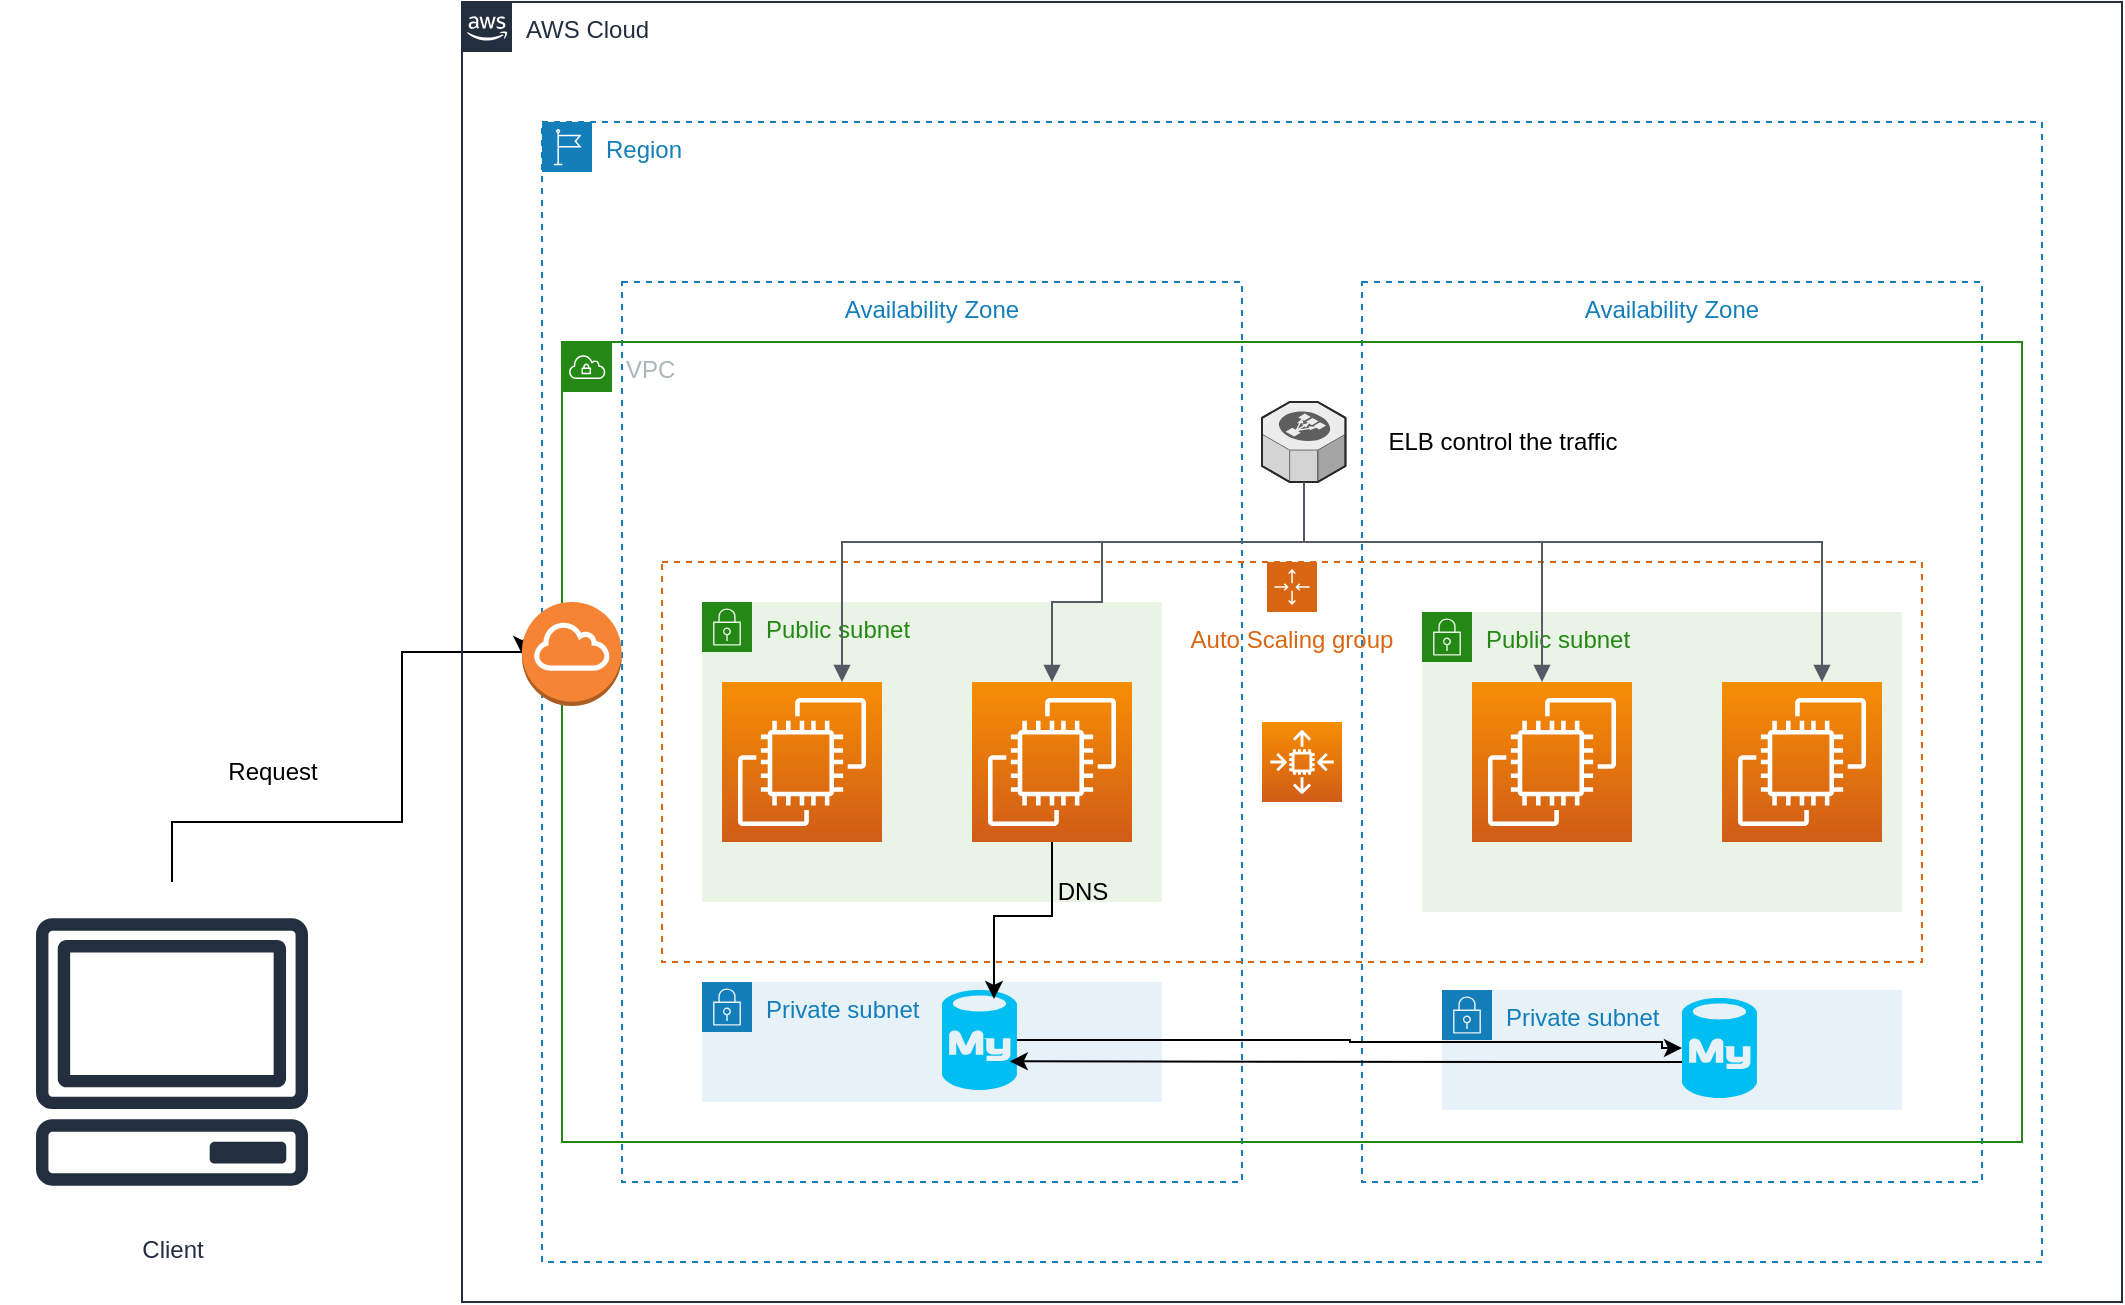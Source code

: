 <mxfile version="20.5.3" type="device"><diagram id="kaYglyXW6PluUf4Iajvm" name="페이지-1"><mxGraphModel dx="2249" dy="794" grid="1" gridSize="10" guides="1" tooltips="1" connect="1" arrows="1" fold="1" page="1" pageScale="1" pageWidth="827" pageHeight="1169" math="0" shadow="0"><root><mxCell id="0"/><mxCell id="1" parent="0"/><mxCell id="7XGdOq389biqNqkdUZem-40" style="edgeStyle=orthogonalEdgeStyle;rounded=0;orthogonalLoop=1;jettySize=auto;html=1;entryX=0;entryY=0.5;entryDx=0;entryDy=0;entryPerimeter=0;" edge="1" parent="1" source="7XGdOq389biqNqkdUZem-1" target="7XGdOq389biqNqkdUZem-42"><mxGeometry relative="1" as="geometry"><Array as="points"><mxPoint x="-725" y="670"/><mxPoint x="-610" y="670"/><mxPoint x="-610" y="585"/></Array></mxGeometry></mxCell><mxCell id="7XGdOq389biqNqkdUZem-1" value="Client" style="sketch=0;outlineConnect=0;fontColor=#232F3E;gradientColor=none;strokeColor=#232F3E;fillColor=#ffffff;dashed=0;verticalLabelPosition=bottom;verticalAlign=top;align=center;html=1;fontSize=12;fontStyle=0;aspect=fixed;shape=mxgraph.aws4.resourceIcon;resIcon=mxgraph.aws4.client;" vertex="1" parent="1"><mxGeometry x="-810" y="700" width="170" height="170" as="geometry"/></mxCell><mxCell id="7XGdOq389biqNqkdUZem-2" value="AWS Cloud" style="points=[[0,0],[0.25,0],[0.5,0],[0.75,0],[1,0],[1,0.25],[1,0.5],[1,0.75],[1,1],[0.75,1],[0.5,1],[0.25,1],[0,1],[0,0.75],[0,0.5],[0,0.25]];outlineConnect=0;gradientColor=none;html=1;whiteSpace=wrap;fontSize=12;fontStyle=0;container=0;pointerEvents=0;collapsible=0;recursiveResize=0;shape=mxgraph.aws4.group;grIcon=mxgraph.aws4.group_aws_cloud_alt;strokeColor=#232F3E;fillColor=none;verticalAlign=top;align=left;spacingLeft=30;fontColor=#232F3E;dashed=0;" vertex="1" parent="1"><mxGeometry x="-580" y="260" width="830" height="650" as="geometry"/></mxCell><mxCell id="7XGdOq389biqNqkdUZem-4" value="Region" style="points=[[0,0],[0.25,0],[0.5,0],[0.75,0],[1,0],[1,0.25],[1,0.5],[1,0.75],[1,1],[0.75,1],[0.5,1],[0.25,1],[0,1],[0,0.75],[0,0.5],[0,0.25]];outlineConnect=0;gradientColor=none;html=1;whiteSpace=wrap;fontSize=12;fontStyle=0;container=0;pointerEvents=0;collapsible=0;recursiveResize=0;shape=mxgraph.aws4.group;grIcon=mxgraph.aws4.group_region;strokeColor=#147EBA;fillColor=none;verticalAlign=top;align=left;spacingLeft=30;fontColor=#147EBA;dashed=1;" vertex="1" parent="1"><mxGeometry x="-540" y="320" width="750" height="570" as="geometry"/></mxCell><mxCell id="7XGdOq389biqNqkdUZem-3" value="Availability Zone" style="fillColor=none;strokeColor=#147EBA;dashed=1;verticalAlign=top;fontStyle=0;fontColor=#147EBA;container=0;" vertex="1" parent="1"><mxGeometry x="-500" y="400" width="310" height="450" as="geometry"/></mxCell><mxCell id="7XGdOq389biqNqkdUZem-5" value="Availability Zone" style="fillColor=none;strokeColor=#147EBA;dashed=1;verticalAlign=top;fontStyle=0;fontColor=#147EBA;container=0;" vertex="1" parent="1"><mxGeometry x="-130" y="400" width="310" height="450" as="geometry"/></mxCell><mxCell id="7XGdOq389biqNqkdUZem-6" value="VPC" style="points=[[0,0],[0.25,0],[0.5,0],[0.75,0],[1,0],[1,0.25],[1,0.5],[1,0.75],[1,1],[0.75,1],[0.5,1],[0.25,1],[0,1],[0,0.75],[0,0.5],[0,0.25]];outlineConnect=0;gradientColor=none;html=1;whiteSpace=wrap;fontSize=12;fontStyle=0;container=0;pointerEvents=0;collapsible=0;recursiveResize=0;shape=mxgraph.aws4.group;grIcon=mxgraph.aws4.group_vpc;strokeColor=#248814;fillColor=none;verticalAlign=top;align=left;spacingLeft=30;fontColor=#AAB7B8;dashed=0;" vertex="1" parent="1"><mxGeometry x="-530" y="430" width="730" height="400" as="geometry"/></mxCell><mxCell id="7XGdOq389biqNqkdUZem-15" value="" style="verticalLabelPosition=bottom;html=1;verticalAlign=top;strokeWidth=1;align=center;outlineConnect=0;dashed=0;outlineConnect=0;shape=mxgraph.aws3d.elasticLoadBalancing;fillColor=#ECECEC;strokeColor=#5E5E5E;aspect=fixed;container=0;" vertex="1" parent="1"><mxGeometry x="-180" y="460" width="41.74" height="40" as="geometry"/></mxCell><mxCell id="7XGdOq389biqNqkdUZem-16" value="" style="group" vertex="1" connectable="0" parent="1"><mxGeometry x="-480" y="540" width="630" height="200" as="geometry"/></mxCell><mxCell id="7XGdOq389biqNqkdUZem-27" value="Public subnet" style="points=[[0,0],[0.25,0],[0.5,0],[0.75,0],[1,0],[1,0.25],[1,0.5],[1,0.75],[1,1],[0.75,1],[0.5,1],[0.25,1],[0,1],[0,0.75],[0,0.5],[0,0.25]];outlineConnect=0;gradientColor=none;html=1;whiteSpace=wrap;fontSize=12;fontStyle=0;container=1;pointerEvents=0;collapsible=0;recursiveResize=0;shape=mxgraph.aws4.group;grIcon=mxgraph.aws4.group_security_group;grStroke=0;strokeColor=#248814;fillColor=#E9F3E6;verticalAlign=top;align=left;spacingLeft=30;fontColor=#248814;dashed=0;" vertex="1" parent="7XGdOq389biqNqkdUZem-16"><mxGeometry x="380" y="25" width="240" height="150" as="geometry"/></mxCell><mxCell id="7XGdOq389biqNqkdUZem-26" value="Public subnet" style="points=[[0,0],[0.25,0],[0.5,0],[0.75,0],[1,0],[1,0.25],[1,0.5],[1,0.75],[1,1],[0.75,1],[0.5,1],[0.25,1],[0,1],[0,0.75],[0,0.5],[0,0.25]];outlineConnect=0;gradientColor=none;html=1;whiteSpace=wrap;fontSize=12;fontStyle=0;container=1;pointerEvents=0;collapsible=0;recursiveResize=0;shape=mxgraph.aws4.group;grIcon=mxgraph.aws4.group_security_group;grStroke=0;strokeColor=#248814;fillColor=#E9F3E6;verticalAlign=top;align=left;spacingLeft=30;fontColor=#248814;dashed=0;" vertex="1" parent="7XGdOq389biqNqkdUZem-16"><mxGeometry x="20" y="20" width="230" height="150" as="geometry"/></mxCell><mxCell id="7XGdOq389biqNqkdUZem-10" value="" style="sketch=0;points=[[0,0,0],[0.25,0,0],[0.5,0,0],[0.75,0,0],[1,0,0],[0,1,0],[0.25,1,0],[0.5,1,0],[0.75,1,0],[1,1,0],[0,0.25,0],[0,0.5,0],[0,0.75,0],[1,0.25,0],[1,0.5,0],[1,0.75,0]];outlineConnect=0;fontColor=#232F3E;gradientColor=#F78E04;gradientDirection=north;fillColor=#D05C17;strokeColor=#ffffff;dashed=0;verticalLabelPosition=bottom;verticalAlign=top;align=center;html=1;fontSize=12;fontStyle=0;aspect=fixed;shape=mxgraph.aws4.resourceIcon;resIcon=mxgraph.aws4.ec2;container=0;" vertex="1" parent="7XGdOq389biqNqkdUZem-16"><mxGeometry x="155" y="60" width="80" height="80" as="geometry"/></mxCell><mxCell id="7XGdOq389biqNqkdUZem-11" value="" style="sketch=0;points=[[0,0,0],[0.25,0,0],[0.5,0,0],[0.75,0,0],[1,0,0],[0,1,0],[0.25,1,0],[0.5,1,0],[0.75,1,0],[1,1,0],[0,0.25,0],[0,0.5,0],[0,0.75,0],[1,0.25,0],[1,0.5,0],[1,0.75,0]];outlineConnect=0;fontColor=#232F3E;gradientColor=#F78E04;gradientDirection=north;fillColor=#D05C17;strokeColor=#ffffff;dashed=0;verticalLabelPosition=bottom;verticalAlign=top;align=center;html=1;fontSize=12;fontStyle=0;aspect=fixed;shape=mxgraph.aws4.resourceIcon;resIcon=mxgraph.aws4.ec2;container=0;" vertex="1" parent="7XGdOq389biqNqkdUZem-16"><mxGeometry x="405" y="60" width="80" height="80" as="geometry"/></mxCell><mxCell id="7XGdOq389biqNqkdUZem-12" value="" style="sketch=0;points=[[0,0,0],[0.25,0,0],[0.5,0,0],[0.75,0,0],[1,0,0],[0,1,0],[0.25,1,0],[0.5,1,0],[0.75,1,0],[1,1,0],[0,0.25,0],[0,0.5,0],[0,0.75,0],[1,0.25,0],[1,0.5,0],[1,0.75,0]];outlineConnect=0;fontColor=#232F3E;gradientColor=#F78E04;gradientDirection=north;fillColor=#D05C17;strokeColor=#ffffff;dashed=0;verticalLabelPosition=bottom;verticalAlign=top;align=center;html=1;fontSize=12;fontStyle=0;aspect=fixed;shape=mxgraph.aws4.resourceIcon;resIcon=mxgraph.aws4.ec2;container=0;" vertex="1" parent="7XGdOq389biqNqkdUZem-16"><mxGeometry x="530" y="60" width="80" height="80" as="geometry"/></mxCell><mxCell id="7XGdOq389biqNqkdUZem-9" value="" style="sketch=0;points=[[0,0,0],[0.25,0,0],[0.5,0,0],[0.75,0,0],[1,0,0],[0,1,0],[0.25,1,0],[0.5,1,0],[0.75,1,0],[1,1,0],[0,0.25,0],[0,0.5,0],[0,0.75,0],[1,0.25,0],[1,0.5,0],[1,0.75,0]];outlineConnect=0;fontColor=#232F3E;gradientColor=#F78E04;gradientDirection=north;fillColor=#D05C17;strokeColor=#ffffff;dashed=0;verticalLabelPosition=bottom;verticalAlign=top;align=center;html=1;fontSize=12;fontStyle=0;aspect=fixed;shape=mxgraph.aws4.resourceIcon;resIcon=mxgraph.aws4.ec2;container=0;" vertex="1" parent="7XGdOq389biqNqkdUZem-16"><mxGeometry x="30" y="60" width="80" height="80" as="geometry"/></mxCell><mxCell id="7XGdOq389biqNqkdUZem-7" value="Auto Scaling group" style="points=[[0,0],[0.25,0],[0.5,0],[0.75,0],[1,0],[1,0.25],[1,0.5],[1,0.75],[1,1],[0.75,1],[0.5,1],[0.25,1],[0,1],[0,0.75],[0,0.5],[0,0.25]];outlineConnect=0;gradientColor=none;html=1;whiteSpace=wrap;fontSize=12;fontStyle=0;container=0;pointerEvents=0;collapsible=0;recursiveResize=0;shape=mxgraph.aws4.groupCenter;grIcon=mxgraph.aws4.group_auto_scaling_group;grStroke=1;strokeColor=#D86613;fillColor=none;verticalAlign=top;align=center;fontColor=#D86613;dashed=1;spacingTop=25;" vertex="1" parent="7XGdOq389biqNqkdUZem-16"><mxGeometry width="630" height="200" as="geometry"/></mxCell><mxCell id="7XGdOq389biqNqkdUZem-14" value="" style="sketch=0;points=[[0,0,0],[0.25,0,0],[0.5,0,0],[0.75,0,0],[1,0,0],[0,1,0],[0.25,1,0],[0.5,1,0],[0.75,1,0],[1,1,0],[0,0.25,0],[0,0.5,0],[0,0.75,0],[1,0.25,0],[1,0.5,0],[1,0.75,0]];outlineConnect=0;fontColor=#232F3E;gradientColor=#F78E04;gradientDirection=north;fillColor=#D05C17;strokeColor=#ffffff;dashed=0;verticalLabelPosition=bottom;verticalAlign=top;align=center;html=1;fontSize=12;fontStyle=0;aspect=fixed;shape=mxgraph.aws4.resourceIcon;resIcon=mxgraph.aws4.auto_scaling2;container=0;" vertex="1" parent="7XGdOq389biqNqkdUZem-16"><mxGeometry x="300" y="80" width="40" height="40" as="geometry"/></mxCell><mxCell id="7XGdOq389biqNqkdUZem-38" value="DNS" style="text;html=1;resizable=0;autosize=1;align=center;verticalAlign=middle;points=[];fillColor=none;strokeColor=none;rounded=0;" vertex="1" parent="7XGdOq389biqNqkdUZem-16"><mxGeometry x="185" y="150" width="50" height="30" as="geometry"/></mxCell><mxCell id="7XGdOq389biqNqkdUZem-20" value="" style="edgeStyle=orthogonalEdgeStyle;html=1;endArrow=none;elbow=vertical;startArrow=block;startFill=1;strokeColor=#545B64;rounded=0;exitX=0.75;exitY=0;exitDx=0;exitDy=0;exitPerimeter=0;" edge="1" parent="1" source="7XGdOq389biqNqkdUZem-9" target="7XGdOq389biqNqkdUZem-15"><mxGeometry width="100" relative="1" as="geometry"><mxPoint x="-370" y="500" as="sourcePoint"/><mxPoint x="-270" y="500" as="targetPoint"/><Array as="points"><mxPoint x="-390" y="530"/><mxPoint x="-159" y="530"/></Array></mxGeometry></mxCell><mxCell id="7XGdOq389biqNqkdUZem-21" value="" style="edgeStyle=orthogonalEdgeStyle;html=1;endArrow=none;elbow=vertical;startArrow=block;startFill=1;strokeColor=#545B64;rounded=0;" edge="1" parent="1" source="7XGdOq389biqNqkdUZem-11"><mxGeometry width="100" relative="1" as="geometry"><mxPoint x="-266" y="600" as="sourcePoint"/><mxPoint x="-40" y="530" as="targetPoint"/><Array as="points"><mxPoint x="-40" y="530"/></Array></mxGeometry></mxCell><mxCell id="7XGdOq389biqNqkdUZem-23" value="" style="edgeStyle=orthogonalEdgeStyle;html=1;endArrow=none;elbow=vertical;startArrow=block;startFill=1;strokeColor=#545B64;rounded=0;" edge="1" parent="1" source="7XGdOq389biqNqkdUZem-12" target="7XGdOq389biqNqkdUZem-15"><mxGeometry width="100" relative="1" as="geometry"><mxPoint x="90" y="610" as="sourcePoint"/><mxPoint x="-159" y="500" as="targetPoint"/><Array as="points"><mxPoint x="100" y="530"/><mxPoint x="-159" y="530"/></Array></mxGeometry></mxCell><mxCell id="7XGdOq389biqNqkdUZem-24" value="" style="edgeStyle=orthogonalEdgeStyle;html=1;endArrow=none;elbow=vertical;startArrow=block;startFill=1;strokeColor=#545B64;rounded=0;" edge="1" parent="1" source="7XGdOq389biqNqkdUZem-10"><mxGeometry width="100" relative="1" as="geometry"><mxPoint x="-285" y="600" as="sourcePoint"/><mxPoint x="-260" y="530" as="targetPoint"/><Array as="points"><mxPoint x="-285" y="560"/><mxPoint x="-260" y="560"/></Array></mxGeometry></mxCell><mxCell id="7XGdOq389biqNqkdUZem-28" value="Private subnet" style="points=[[0,0],[0.25,0],[0.5,0],[0.75,0],[1,0],[1,0.25],[1,0.5],[1,0.75],[1,1],[0.75,1],[0.5,1],[0.25,1],[0,1],[0,0.75],[0,0.5],[0,0.25]];outlineConnect=0;gradientColor=none;html=1;whiteSpace=wrap;fontSize=12;fontStyle=0;container=1;pointerEvents=0;collapsible=0;recursiveResize=0;shape=mxgraph.aws4.group;grIcon=mxgraph.aws4.group_security_group;grStroke=0;strokeColor=#147EBA;fillColor=#E6F2F8;verticalAlign=top;align=left;spacingLeft=30;fontColor=#147EBA;dashed=0;" vertex="1" parent="1"><mxGeometry x="-460" y="750" width="230" height="60" as="geometry"/></mxCell><mxCell id="7XGdOq389biqNqkdUZem-25" value="" style="verticalLabelPosition=bottom;html=1;verticalAlign=top;align=center;strokeColor=none;fillColor=#00BEF2;shape=mxgraph.azure.mysql_database;" vertex="1" parent="1"><mxGeometry x="-340" y="754" width="37.5" height="50" as="geometry"/></mxCell><mxCell id="7XGdOq389biqNqkdUZem-29" value="Private subnet" style="points=[[0,0],[0.25,0],[0.5,0],[0.75,0],[1,0],[1,0.25],[1,0.5],[1,0.75],[1,1],[0.75,1],[0.5,1],[0.25,1],[0,1],[0,0.75],[0,0.5],[0,0.25]];outlineConnect=0;gradientColor=none;html=1;whiteSpace=wrap;fontSize=12;fontStyle=0;container=1;pointerEvents=0;collapsible=0;recursiveResize=0;shape=mxgraph.aws4.group;grIcon=mxgraph.aws4.group_security_group;grStroke=0;strokeColor=#147EBA;fillColor=#E6F2F8;verticalAlign=top;align=left;spacingLeft=30;fontColor=#147EBA;dashed=0;" vertex="1" parent="1"><mxGeometry x="-90" y="754" width="230" height="60" as="geometry"/></mxCell><mxCell id="7XGdOq389biqNqkdUZem-35" style="edgeStyle=orthogonalEdgeStyle;rounded=0;orthogonalLoop=1;jettySize=auto;html=1;entryX=0.904;entryY=0.713;entryDx=0;entryDy=0;entryPerimeter=0;" edge="1" parent="1" source="7XGdOq389biqNqkdUZem-30" target="7XGdOq389biqNqkdUZem-25"><mxGeometry relative="1" as="geometry"><Array as="points"><mxPoint x="-50" y="790"/><mxPoint x="-50" y="790"/></Array></mxGeometry></mxCell><mxCell id="7XGdOq389biqNqkdUZem-30" value="" style="verticalLabelPosition=bottom;html=1;verticalAlign=top;align=center;strokeColor=none;fillColor=#00BEF2;shape=mxgraph.azure.mysql_database;" vertex="1" parent="1"><mxGeometry x="30" y="758" width="37.5" height="50" as="geometry"/></mxCell><mxCell id="7XGdOq389biqNqkdUZem-34" style="edgeStyle=orthogonalEdgeStyle;rounded=0;orthogonalLoop=1;jettySize=auto;html=1;entryX=0;entryY=0.5;entryDx=0;entryDy=0;entryPerimeter=0;" edge="1" parent="1" source="7XGdOq389biqNqkdUZem-25" target="7XGdOq389biqNqkdUZem-30"><mxGeometry relative="1" as="geometry"><Array as="points"><mxPoint x="-136" y="779"/><mxPoint x="-136" y="780"/><mxPoint x="20" y="780"/><mxPoint x="20" y="783"/></Array></mxGeometry></mxCell><mxCell id="7XGdOq389biqNqkdUZem-36" value="ELB control the traffic" style="text;html=1;resizable=0;autosize=1;align=center;verticalAlign=middle;points=[];fillColor=none;strokeColor=none;rounded=0;" vertex="1" parent="1"><mxGeometry x="-130" y="465" width="140" height="30" as="geometry"/></mxCell><mxCell id="7XGdOq389biqNqkdUZem-37" style="edgeStyle=orthogonalEdgeStyle;rounded=0;orthogonalLoop=1;jettySize=auto;html=1;entryX=0.693;entryY=0.09;entryDx=0;entryDy=0;entryPerimeter=0;" edge="1" parent="1" source="7XGdOq389biqNqkdUZem-10" target="7XGdOq389biqNqkdUZem-25"><mxGeometry relative="1" as="geometry"/></mxCell><mxCell id="7XGdOq389biqNqkdUZem-41" value="Request" style="text;html=1;resizable=0;autosize=1;align=center;verticalAlign=middle;points=[];fillColor=none;strokeColor=none;rounded=0;" vertex="1" parent="1"><mxGeometry x="-710" y="630" width="70" height="30" as="geometry"/></mxCell><mxCell id="7XGdOq389biqNqkdUZem-42" value="" style="outlineConnect=0;dashed=0;verticalLabelPosition=bottom;verticalAlign=top;align=center;html=1;shape=mxgraph.aws3.internet_gateway;fillColor=#F58534;gradientColor=none;" vertex="1" parent="1"><mxGeometry x="-550" y="560" width="49.83" height="52" as="geometry"/></mxCell></root></mxGraphModel></diagram></mxfile>